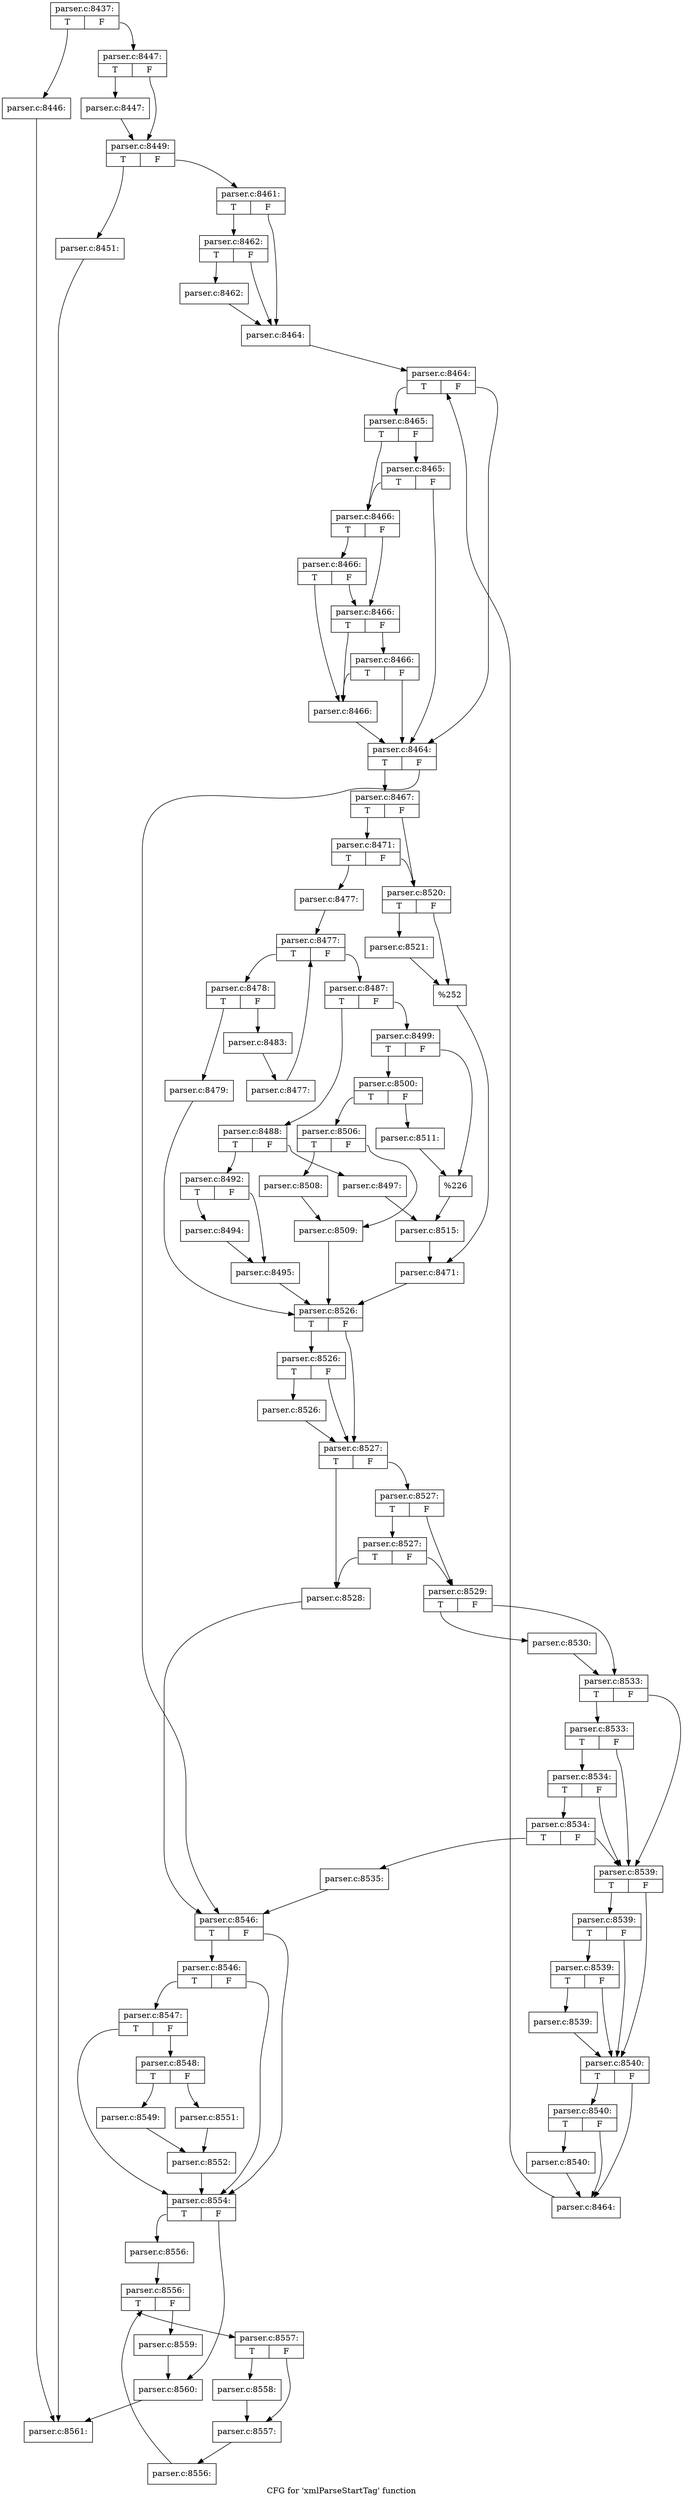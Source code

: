 digraph "CFG for 'xmlParseStartTag' function" {
	label="CFG for 'xmlParseStartTag' function";

	Node0x55d73bbedec0 [shape=record,label="{parser.c:8437:|{<s0>T|<s1>F}}"];
	Node0x55d73bbedec0:s0 -> Node0x55d73bbf9180;
	Node0x55d73bbedec0:s1 -> Node0x55d73bbf91d0;
	Node0x55d73bbf9180 [shape=record,label="{parser.c:8446:}"];
	Node0x55d73bbf9180 -> Node0x55d73bbd95b0;
	Node0x55d73bbf91d0 [shape=record,label="{parser.c:8447:|{<s0>T|<s1>F}}"];
	Node0x55d73bbf91d0:s0 -> Node0x55d73bbfa080;
	Node0x55d73bbf91d0:s1 -> Node0x55d73bbfa0d0;
	Node0x55d73bbfa080 [shape=record,label="{parser.c:8447:}"];
	Node0x55d73bbfa080 -> Node0x55d73bbfa0d0;
	Node0x55d73bbfa0d0 [shape=record,label="{parser.c:8449:|{<s0>T|<s1>F}}"];
	Node0x55d73bbfa0d0:s0 -> Node0x55d73bbfaab0;
	Node0x55d73bbfa0d0:s1 -> Node0x55d73bbfab00;
	Node0x55d73bbfaab0 [shape=record,label="{parser.c:8451:}"];
	Node0x55d73bbfaab0 -> Node0x55d73bbd95b0;
	Node0x55d73bbfab00 [shape=record,label="{parser.c:8461:|{<s0>T|<s1>F}}"];
	Node0x55d73bbfab00:s0 -> Node0x55d73bbfb530;
	Node0x55d73bbfab00:s1 -> Node0x55d73bbfb4e0;
	Node0x55d73bbfb530 [shape=record,label="{parser.c:8462:|{<s0>T|<s1>F}}"];
	Node0x55d73bbfb530:s0 -> Node0x55d73bbfb490;
	Node0x55d73bbfb530:s1 -> Node0x55d73bbfb4e0;
	Node0x55d73bbfb490 [shape=record,label="{parser.c:8462:}"];
	Node0x55d73bbfb490 -> Node0x55d73bbfb4e0;
	Node0x55d73bbfb4e0 [shape=record,label="{parser.c:8464:}"];
	Node0x55d73bbfb4e0 -> Node0x55d73bbfc140;
	Node0x55d73bbfc140 [shape=record,label="{parser.c:8464:|{<s0>T|<s1>F}}"];
	Node0x55d73bbfc140:s0 -> Node0x55d73bbfc500;
	Node0x55d73bbfc140:s1 -> Node0x55d73bbfc3e0;
	Node0x55d73bbfc500 [shape=record,label="{parser.c:8465:|{<s0>T|<s1>F}}"];
	Node0x55d73bbfc500:s0 -> Node0x55d73bbfc480;
	Node0x55d73bbfc500:s1 -> Node0x55d73bbfca20;
	Node0x55d73bbfca20 [shape=record,label="{parser.c:8465:|{<s0>T|<s1>F}}"];
	Node0x55d73bbfca20:s0 -> Node0x55d73bbfc480;
	Node0x55d73bbfca20:s1 -> Node0x55d73bbfc3e0;
	Node0x55d73bbfc480 [shape=record,label="{parser.c:8466:|{<s0>T|<s1>F}}"];
	Node0x55d73bbfc480:s0 -> Node0x55d73bbfd500;
	Node0x55d73bbfc480:s1 -> Node0x55d73bbfd4b0;
	Node0x55d73bbfd500 [shape=record,label="{parser.c:8466:|{<s0>T|<s1>F}}"];
	Node0x55d73bbfd500:s0 -> Node0x55d73bbfc430;
	Node0x55d73bbfd500:s1 -> Node0x55d73bbfd4b0;
	Node0x55d73bbfd4b0 [shape=record,label="{parser.c:8466:|{<s0>T|<s1>F}}"];
	Node0x55d73bbfd4b0:s0 -> Node0x55d73bbfc430;
	Node0x55d73bbfd4b0:s1 -> Node0x55d73bbfd430;
	Node0x55d73bbfd430 [shape=record,label="{parser.c:8466:|{<s0>T|<s1>F}}"];
	Node0x55d73bbfd430:s0 -> Node0x55d73bbfc430;
	Node0x55d73bbfd430:s1 -> Node0x55d73bbfc3e0;
	Node0x55d73bbfc430 [shape=record,label="{parser.c:8466:}"];
	Node0x55d73bbfc430 -> Node0x55d73bbfc3e0;
	Node0x55d73bbfc3e0 [shape=record,label="{parser.c:8464:|{<s0>T|<s1>F}}"];
	Node0x55d73bbfc3e0:s0 -> Node0x55d73bbfe610;
	Node0x55d73bbfc3e0:s1 -> Node0x55d73bbfc360;
	Node0x55d73bbfe610 [shape=record,label="{parser.c:8467:|{<s0>T|<s1>F}}"];
	Node0x55d73bbfe610:s0 -> Node0x55d73bbffaf0;
	Node0x55d73bbfe610:s1 -> Node0x55d73bbffaa0;
	Node0x55d73bbffaf0 [shape=record,label="{parser.c:8471:|{<s0>T|<s1>F}}"];
	Node0x55d73bbffaf0:s0 -> Node0x55d73bbffa00;
	Node0x55d73bbffaf0:s1 -> Node0x55d73bbffaa0;
	Node0x55d73bbffa00 [shape=record,label="{parser.c:8477:}"];
	Node0x55d73bbffa00 -> Node0x55d73bc00210;
	Node0x55d73bc00210 [shape=record,label="{parser.c:8477:|{<s0>T|<s1>F}}"];
	Node0x55d73bc00210:s0 -> Node0x55d73bc00490;
	Node0x55d73bc00210:s1 -> Node0x55d73bc00070;
	Node0x55d73bc00490 [shape=record,label="{parser.c:8478:|{<s0>T|<s1>F}}"];
	Node0x55d73bc00490:s0 -> Node0x55d73bc00830;
	Node0x55d73bc00490:s1 -> Node0x55d73bc00880;
	Node0x55d73bc00830 [shape=record,label="{parser.c:8479:}"];
	Node0x55d73bc00830 -> Node0x55d73bc01240;
	Node0x55d73bc00880 [shape=record,label="{parser.c:8483:}"];
	Node0x55d73bc00880 -> Node0x55d73bc00400;
	Node0x55d73bc00400 [shape=record,label="{parser.c:8477:}"];
	Node0x55d73bc00400 -> Node0x55d73bc00210;
	Node0x55d73bc00070 [shape=record,label="{parser.c:8487:|{<s0>T|<s1>F}}"];
	Node0x55d73bc00070:s0 -> Node0x55d73bc02220;
	Node0x55d73bc00070:s1 -> Node0x55d73b955b20;
	Node0x55d73bc02220 [shape=record,label="{parser.c:8488:|{<s0>T|<s1>F}}"];
	Node0x55d73bc02220:s0 -> Node0x55d73b956470;
	Node0x55d73bc02220:s1 -> Node0x55d73b9564c0;
	Node0x55d73b956470 [shape=record,label="{parser.c:8492:|{<s0>T|<s1>F}}"];
	Node0x55d73b956470:s0 -> Node0x55d73b956910;
	Node0x55d73b956470:s1 -> Node0x55d73b956960;
	Node0x55d73b956910 [shape=record,label="{parser.c:8494:}"];
	Node0x55d73b956910 -> Node0x55d73b956960;
	Node0x55d73b956960 [shape=record,label="{parser.c:8495:}"];
	Node0x55d73b956960 -> Node0x55d73bc01240;
	Node0x55d73b9564c0 [shape=record,label="{parser.c:8497:}"];
	Node0x55d73b9564c0 -> Node0x55d73bc02270;
	Node0x55d73b955b20 [shape=record,label="{parser.c:8499:|{<s0>T|<s1>F}}"];
	Node0x55d73b955b20:s0 -> Node0x55d73b9575b0;
	Node0x55d73b955b20:s1 -> Node0x55d73b957600;
	Node0x55d73b9575b0 [shape=record,label="{parser.c:8500:|{<s0>T|<s1>F}}"];
	Node0x55d73b9575b0:s0 -> Node0x55d73bc06ee0;
	Node0x55d73b9575b0:s1 -> Node0x55d73bc06f30;
	Node0x55d73bc06ee0 [shape=record,label="{parser.c:8506:|{<s0>T|<s1>F}}"];
	Node0x55d73bc06ee0:s0 -> Node0x55d73bc07420;
	Node0x55d73bc06ee0:s1 -> Node0x55d73bc07470;
	Node0x55d73bc07420 [shape=record,label="{parser.c:8508:}"];
	Node0x55d73bc07420 -> Node0x55d73bc07470;
	Node0x55d73bc07470 [shape=record,label="{parser.c:8509:}"];
	Node0x55d73bc07470 -> Node0x55d73bc01240;
	Node0x55d73bc06f30 [shape=record,label="{parser.c:8511:}"];
	Node0x55d73bc06f30 -> Node0x55d73b957600;
	Node0x55d73b957600 [shape=record,label="{%226}"];
	Node0x55d73b957600 -> Node0x55d73bc02270;
	Node0x55d73bc02270 [shape=record,label="{parser.c:8515:}"];
	Node0x55d73bc02270 -> Node0x55d73bbffa50;
	Node0x55d73bbffaa0 [shape=record,label="{parser.c:8520:|{<s0>T|<s1>F}}"];
	Node0x55d73bbffaa0:s0 -> Node0x55d73bc093e0;
	Node0x55d73bbffaa0:s1 -> Node0x55d73bc09430;
	Node0x55d73bc093e0 [shape=record,label="{parser.c:8521:}"];
	Node0x55d73bc093e0 -> Node0x55d73bc09430;
	Node0x55d73bc09430 [shape=record,label="{%252}"];
	Node0x55d73bc09430 -> Node0x55d73bbffa50;
	Node0x55d73bbffa50 [shape=record,label="{parser.c:8471:}"];
	Node0x55d73bbffa50 -> Node0x55d73bc01240;
	Node0x55d73bc01240 [shape=record,label="{parser.c:8526:|{<s0>T|<s1>F}}"];
	Node0x55d73bc01240:s0 -> Node0x55d73bc09b50;
	Node0x55d73bc01240:s1 -> Node0x55d73bc09b00;
	Node0x55d73bc09b50 [shape=record,label="{parser.c:8526:|{<s0>T|<s1>F}}"];
	Node0x55d73bc09b50:s0 -> Node0x55d73bc09ab0;
	Node0x55d73bc09b50:s1 -> Node0x55d73bc09b00;
	Node0x55d73bc09ab0 [shape=record,label="{parser.c:8526:}"];
	Node0x55d73bc09ab0 -> Node0x55d73bc09b00;
	Node0x55d73bc09b00 [shape=record,label="{parser.c:8527:|{<s0>T|<s1>F}}"];
	Node0x55d73bc09b00:s0 -> Node0x55d73bc0a740;
	Node0x55d73bc09b00:s1 -> Node0x55d73bc0a7e0;
	Node0x55d73bc0a7e0 [shape=record,label="{parser.c:8527:|{<s0>T|<s1>F}}"];
	Node0x55d73bc0a7e0:s0 -> Node0x55d73bc0ad80;
	Node0x55d73bc0a7e0:s1 -> Node0x55d73bc0a790;
	Node0x55d73bc0ad80 [shape=record,label="{parser.c:8527:|{<s0>T|<s1>F}}"];
	Node0x55d73bc0ad80:s0 -> Node0x55d73bc0a740;
	Node0x55d73bc0ad80:s1 -> Node0x55d73bc0a790;
	Node0x55d73bc0a740 [shape=record,label="{parser.c:8528:}"];
	Node0x55d73bc0a740 -> Node0x55d73bbfc360;
	Node0x55d73bc0a790 [shape=record,label="{parser.c:8529:|{<s0>T|<s1>F}}"];
	Node0x55d73bc0a790:s0 -> Node0x55d73bc0b940;
	Node0x55d73bc0a790:s1 -> Node0x55d73bc0b990;
	Node0x55d73bc0b940 [shape=record,label="{parser.c:8530:}"];
	Node0x55d73bc0b940 -> Node0x55d73bc0b990;
	Node0x55d73bc0b990 [shape=record,label="{parser.c:8533:|{<s0>T|<s1>F}}"];
	Node0x55d73bc0b990:s0 -> Node0x55d73bc0c3a0;
	Node0x55d73bc0b990:s1 -> Node0x55d73bc0c250;
	Node0x55d73bc0c3a0 [shape=record,label="{parser.c:8533:|{<s0>T|<s1>F}}"];
	Node0x55d73bc0c3a0:s0 -> Node0x55d73bc0c320;
	Node0x55d73bc0c3a0:s1 -> Node0x55d73bc0c250;
	Node0x55d73bc0c320 [shape=record,label="{parser.c:8534:|{<s0>T|<s1>F}}"];
	Node0x55d73bc0c320:s0 -> Node0x55d73bc0c2a0;
	Node0x55d73bc0c320:s1 -> Node0x55d73bc0c250;
	Node0x55d73bc0c2a0 [shape=record,label="{parser.c:8534:|{<s0>T|<s1>F}}"];
	Node0x55d73bc0c2a0:s0 -> Node0x55d73bc0c200;
	Node0x55d73bc0c2a0:s1 -> Node0x55d73bc0c250;
	Node0x55d73bc0c200 [shape=record,label="{parser.c:8535:}"];
	Node0x55d73bc0c200 -> Node0x55d73bbfc360;
	Node0x55d73bc0c250 [shape=record,label="{parser.c:8539:|{<s0>T|<s1>F}}"];
	Node0x55d73bc0c250:s0 -> Node0x55d73b9af410;
	Node0x55d73bc0c250:s1 -> Node0x55d73b9af340;
	Node0x55d73b9af410 [shape=record,label="{parser.c:8539:|{<s0>T|<s1>F}}"];
	Node0x55d73b9af410:s0 -> Node0x55d73b9af390;
	Node0x55d73b9af410:s1 -> Node0x55d73b9af340;
	Node0x55d73b9af390 [shape=record,label="{parser.c:8539:|{<s0>T|<s1>F}}"];
	Node0x55d73b9af390:s0 -> Node0x55d73b9af2f0;
	Node0x55d73b9af390:s1 -> Node0x55d73b9af340;
	Node0x55d73b9af2f0 [shape=record,label="{parser.c:8539:}"];
	Node0x55d73b9af2f0 -> Node0x55d73b9af340;
	Node0x55d73b9af340 [shape=record,label="{parser.c:8540:|{<s0>T|<s1>F}}"];
	Node0x55d73b9af340:s0 -> Node0x55d73b9b0750;
	Node0x55d73b9af340:s1 -> Node0x55d73b9b0700;
	Node0x55d73b9b0750 [shape=record,label="{parser.c:8540:|{<s0>T|<s1>F}}"];
	Node0x55d73b9b0750:s0 -> Node0x55d73b9b06b0;
	Node0x55d73b9b0750:s1 -> Node0x55d73b9b0700;
	Node0x55d73b9b06b0 [shape=record,label="{parser.c:8540:}"];
	Node0x55d73b9b06b0 -> Node0x55d73b9b0700;
	Node0x55d73b9b0700 [shape=record,label="{parser.c:8464:}"];
	Node0x55d73b9b0700 -> Node0x55d73bbfc140;
	Node0x55d73bbfc360 [shape=record,label="{parser.c:8546:|{<s0>T|<s1>F}}"];
	Node0x55d73bbfc360:s0 -> Node0x55d73b9b14f0;
	Node0x55d73bbfc360:s1 -> Node0x55d73b9b1420;
	Node0x55d73b9b14f0 [shape=record,label="{parser.c:8546:|{<s0>T|<s1>F}}"];
	Node0x55d73b9b14f0:s0 -> Node0x55d73b9b1470;
	Node0x55d73b9b14f0:s1 -> Node0x55d73b9b1420;
	Node0x55d73b9b1470 [shape=record,label="{parser.c:8547:|{<s0>T|<s1>F}}"];
	Node0x55d73b9b1470:s0 -> Node0x55d73b9b1420;
	Node0x55d73b9b1470:s1 -> Node0x55d73b9b13d0;
	Node0x55d73b9b13d0 [shape=record,label="{parser.c:8548:|{<s0>T|<s1>F}}"];
	Node0x55d73b9b13d0:s0 -> Node0x55d73b9b2110;
	Node0x55d73b9b13d0:s1 -> Node0x55d73b9b21b0;
	Node0x55d73b9b2110 [shape=record,label="{parser.c:8549:}"];
	Node0x55d73b9b2110 -> Node0x55d73b9b2160;
	Node0x55d73b9b21b0 [shape=record,label="{parser.c:8551:}"];
	Node0x55d73b9b21b0 -> Node0x55d73b9b2160;
	Node0x55d73b9b2160 [shape=record,label="{parser.c:8552:}"];
	Node0x55d73b9b2160 -> Node0x55d73b9b1420;
	Node0x55d73b9b1420 [shape=record,label="{parser.c:8554:|{<s0>T|<s1>F}}"];
	Node0x55d73b9b1420:s0 -> Node0x55d73b9b3370;
	Node0x55d73b9b1420:s1 -> Node0x55d73b9b33c0;
	Node0x55d73b9b3370 [shape=record,label="{parser.c:8556:}"];
	Node0x55d73b9b3370 -> Node0x55d73b9b38b0;
	Node0x55d73b9b38b0 [shape=record,label="{parser.c:8556:|{<s0>T|<s1>F}}"];
	Node0x55d73b9b38b0:s0 -> Node0x55d73b9b3b30;
	Node0x55d73b9b38b0:s1 -> Node0x55d73b9b3710;
	Node0x55d73b9b3b30 [shape=record,label="{parser.c:8557:|{<s0>T|<s1>F}}"];
	Node0x55d73b9b3b30:s0 -> Node0x55d73b9b3e60;
	Node0x55d73b9b3b30:s1 -> Node0x55d73b9b3eb0;
	Node0x55d73b9b3e60 [shape=record,label="{parser.c:8558:}"];
	Node0x55d73b9b3e60 -> Node0x55d73b9b3eb0;
	Node0x55d73b9b3eb0 [shape=record,label="{parser.c:8557:}"];
	Node0x55d73b9b3eb0 -> Node0x55d73b9b3aa0;
	Node0x55d73b9b3aa0 [shape=record,label="{parser.c:8556:}"];
	Node0x55d73b9b3aa0 -> Node0x55d73b9b38b0;
	Node0x55d73b9b3710 [shape=record,label="{parser.c:8559:}"];
	Node0x55d73b9b3710 -> Node0x55d73b9b33c0;
	Node0x55d73b9b33c0 [shape=record,label="{parser.c:8560:}"];
	Node0x55d73b9b33c0 -> Node0x55d73bbd95b0;
	Node0x55d73bbd95b0 [shape=record,label="{parser.c:8561:}"];
}
